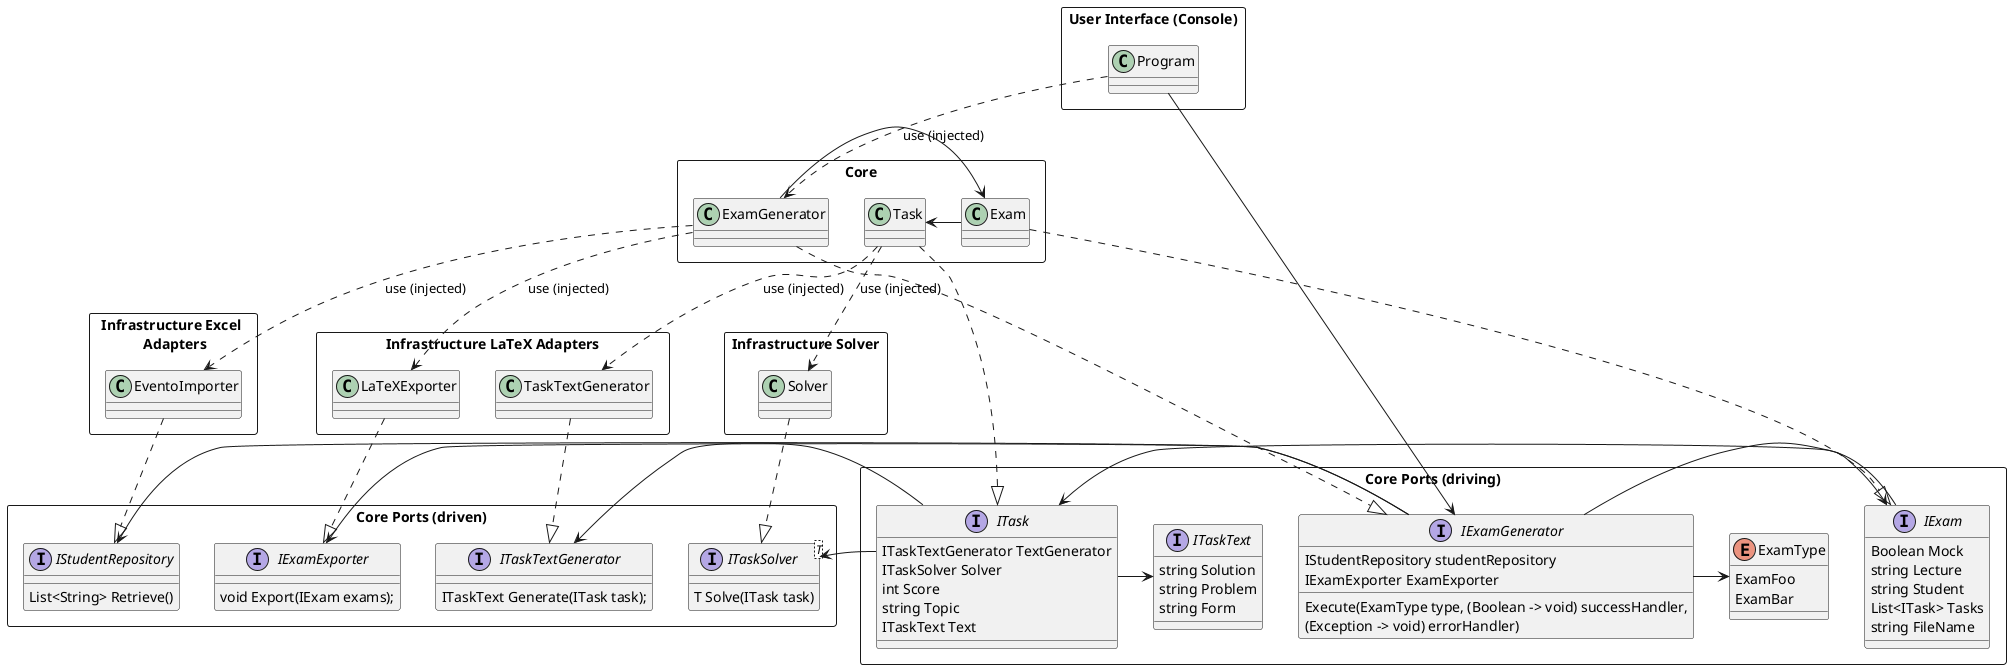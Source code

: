 @startuml

package "User Interface (Console)" <<Rectangle>> {
    class "Program" as View
}

package "Core Ports (driving)" <<Rectangle>> {

    interface ITask
    {
        ITaskTextGenerator TextGenerator 
        ITaskSolver Solver
        int Score
        string Topic 
        ITaskText Text 
    }

    interface ITaskText
    {
        string Solution 
        string Problem 
        string Form 
    }

    interface IExam
    {
        Boolean Mock 
        string Lecture 
        string Student 
        List<ITask> Tasks 
        string FileName 
    }

    interface "IExamGenerator" as CoreService {
        IStudentRepository studentRepository
        IExamExporter ExamExporter 
        {method} Execute(ExamType type, (Boolean -> void) successHandler,
            (Exception -> void) errorHandler)
    }

    enum ExamType {
        ExamFoo
        ExamBar
    }

}

package "Core" <<Rectangle>> {

    class "ExamGenerator" as CommandHandler {
    }

    class Task {

    }

    class Exam {

    }

}

package "Core Ports (driven)" <<Rectangle>> {        

    interface "IStudentRepository" as InfrastructureInterface
    {
        List<String> Retrieve()
    }

    interface IExamExporter
    {
        void Export(IExam exams);
    }

    interface ITaskTextGenerator 
    {
        ITaskText Generate(ITask task);
    }

    interface ITaskSolver<T>
    {
        T Solve(ITask task)
    }

}

package "Infrastructure Excel \n Adapters" <<Rectangle>> {
        class "EventoImporter" as InfrastructureAdapter {
        }

}

package "Infrastructure Solver" <<Rectangle>> {
    class Solver {
    }
}

package "Infrastructure LaTeX Adapters" <<Rectangle>> {
        class LaTeXExporter {            
        }

        class TaskTextGenerator {

        }

}


InfrastructureAdapter ..|> InfrastructureInterface
View -> CoreService
CommandHandler ..|> CoreService
View ..> CommandHandler : use (injected)
CommandHandler ..> InfrastructureAdapter : use (injected)
CommandHandler ..> LaTeXExporter : use (injected)
IExam -> ITask
CoreService -> IExam
Task ..|> ITask
Exam ..|> IExam
Task ..> Solver : use (injected)
Task ..> TaskTextGenerator : use (injected)
LaTeXExporter ..|> IExamExporter
ITask -> ITaskText
CommandHandler -> Exam
TaskTextGenerator ..|> ITaskTextGenerator
CoreService -> InfrastructureInterface
CoreService -> IExamExporter
CoreService -> ExamType
Exam -> Task
ITask -> ITaskSolver
Solver ..|> ITaskSolver
ITask -> ITaskTextGenerator
@enduml

